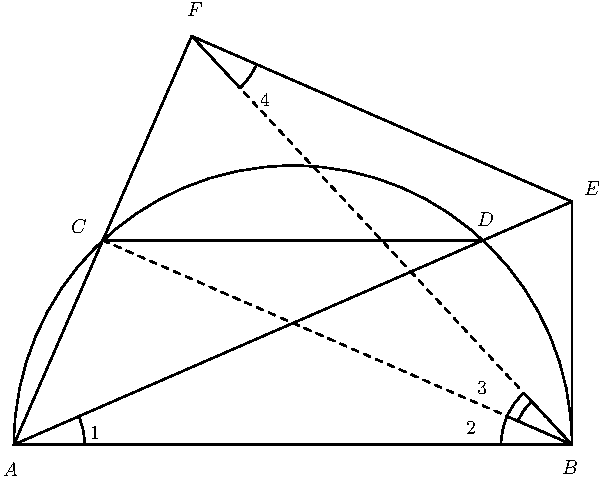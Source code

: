  /* Geogebra to Asymptote conversion, documentation at artofproblemsolving.com/Wiki go to User:Azjps/geogebra */
import graph; size(10.24890957704263cm); 
real labelscalefactor = 0.5; /* changes label-to-point distance */
pen dps = linewidth(0.7) + fontsize(10); defaultpen(dps); /* default pen style */ 
pen dotstyle = black; /* point style */ 
real xmin = -5.04379236948107, xmax = 5.20511720756156, ymin = -4.881410463971459, ymax = 5.057448067042991;  /* image dimensions */


draw(arc((-2.,0.),0.5167517433803006,0.,23.527583335488526)--(-2.,0.)--cycle, linewidth(0.8)); 
draw(arc((2.070156631054403,0.),0.5167517433803006,156.47241666451148,180.)--(2.070156631054403,0.)--cycle, linewidth(0.8)); 
draw(arc((2.070156631054403,0.),0.5167517433803006,132.94483332902297,156.47241666451148)--(2.070156631054403,0.)--cycle, linewidth(0.8)); 
draw(arc((-0.7028161210919094,2.9793954281313906),0.5167517433803006,-47.05516667097705,-23.52758333548853)--(-0.7028161210919094,2.9793954281313906)--cycle, linewidth(0.8)); 
 /* draw figures */
draw(shift((0.03507831552720142,0.))*xscale(2.035078315527201)*yscale(2.035078315527201)*arc((0,0),1,0.,180.), linewidth(0.8)); 
draw((-1.3514080605459549,1.4896977140656948)--(1.4215646916003577,1.4896977140656948), linewidth(0.8)); 
draw((-2.,0.)--(2.070156631054403,0.), linewidth(0.8)); 
draw((-1.3514080605459549,1.4896977140656948)--(2.070156631054403,0.), linewidth(0.8) + linetype("4 4")); 
draw((-0.7028161210919094,2.9793954281313906)--(-2.,0.), linewidth(0.8)); 
draw((2.070156631054403,1.7720848721802493)--(-0.7028161210919094,2.9793954281313906), linewidth(0.8)); 
draw((2.070156631054403,1.7720848721802493)--(2.070156631054403,0.), linewidth(0.8)); 
draw((-2.,0.)--(2.070156631054403,1.7720848721802493), linewidth(0.8)); 
draw((-0.7028161210919094,2.9793954281313906)--(2.070156631054403,0.), linewidth(0.8) + linetype("4 4")); 
draw(arc((2.070156631054403,0.),0.5167517433803006,132.94483332902297,156.47241666451148), linewidth(0.8)); 
draw(arc((2.070156631054403,0.),0.43062645281691714,132.94483332902297,156.47241666451148), linewidth(0.8)); 
 /* dots and labels */
dot((-2.,0.),linewidth(1.pt) + dotstyle); 
label("$A$", (-2.098307432213356,-0.24786983166143017), NE * labelscalefactor); 
dot((2.070156631054403,0.),linewidth(1.pt) + dotstyle); 
label("$B$", (1.9840313404910195,-0.23064477354875348), NE * labelscalefactor); 
dot((-1.3514080605459549,1.4896977140656948),linewidth(1.pt) + dotstyle); 
label("$C$", (-1.5987807469457318,1.5263111539442689), NE * labelscalefactor); 
dot((1.4215646916003577,1.4896977140656948),linewidth(1.pt) + dotstyle); 
label("$D$", (1.3639292484346588,1.5779863282822988), NE * labelscalefactor); 
dot((2.070156631054403,1.7720848721802493),linewidth(1.pt) + dotstyle); 
label("$E$", (2.1390568635051097,1.8019120837470959), NE * labelscalefactor); 
dot((-0.7028161210919094,2.9793954281313906),linewidth(1.pt) + dotstyle); 
label("$F$", (-0.754752899424574,3.1110165003105243), NE * labelscalefactor); 
label("1", (-1.4609802820443183,0.027731098141396855), NE * labelscalefactor); 
label("2", (1.2778039578712752,0.06218121436675023), NE * labelscalefactor); 
label("3", (1.3639292484346588,0.35500720228225396), NE * labelscalefactor); 
label("4", (-0.22077609793159664,2.45646429202881), NE * labelscalefactor); 
clip((xmin,ymin)--(xmin,ymax)--(xmax,ymax)--(xmax,ymin)--cycle); 
 /* end of picture */